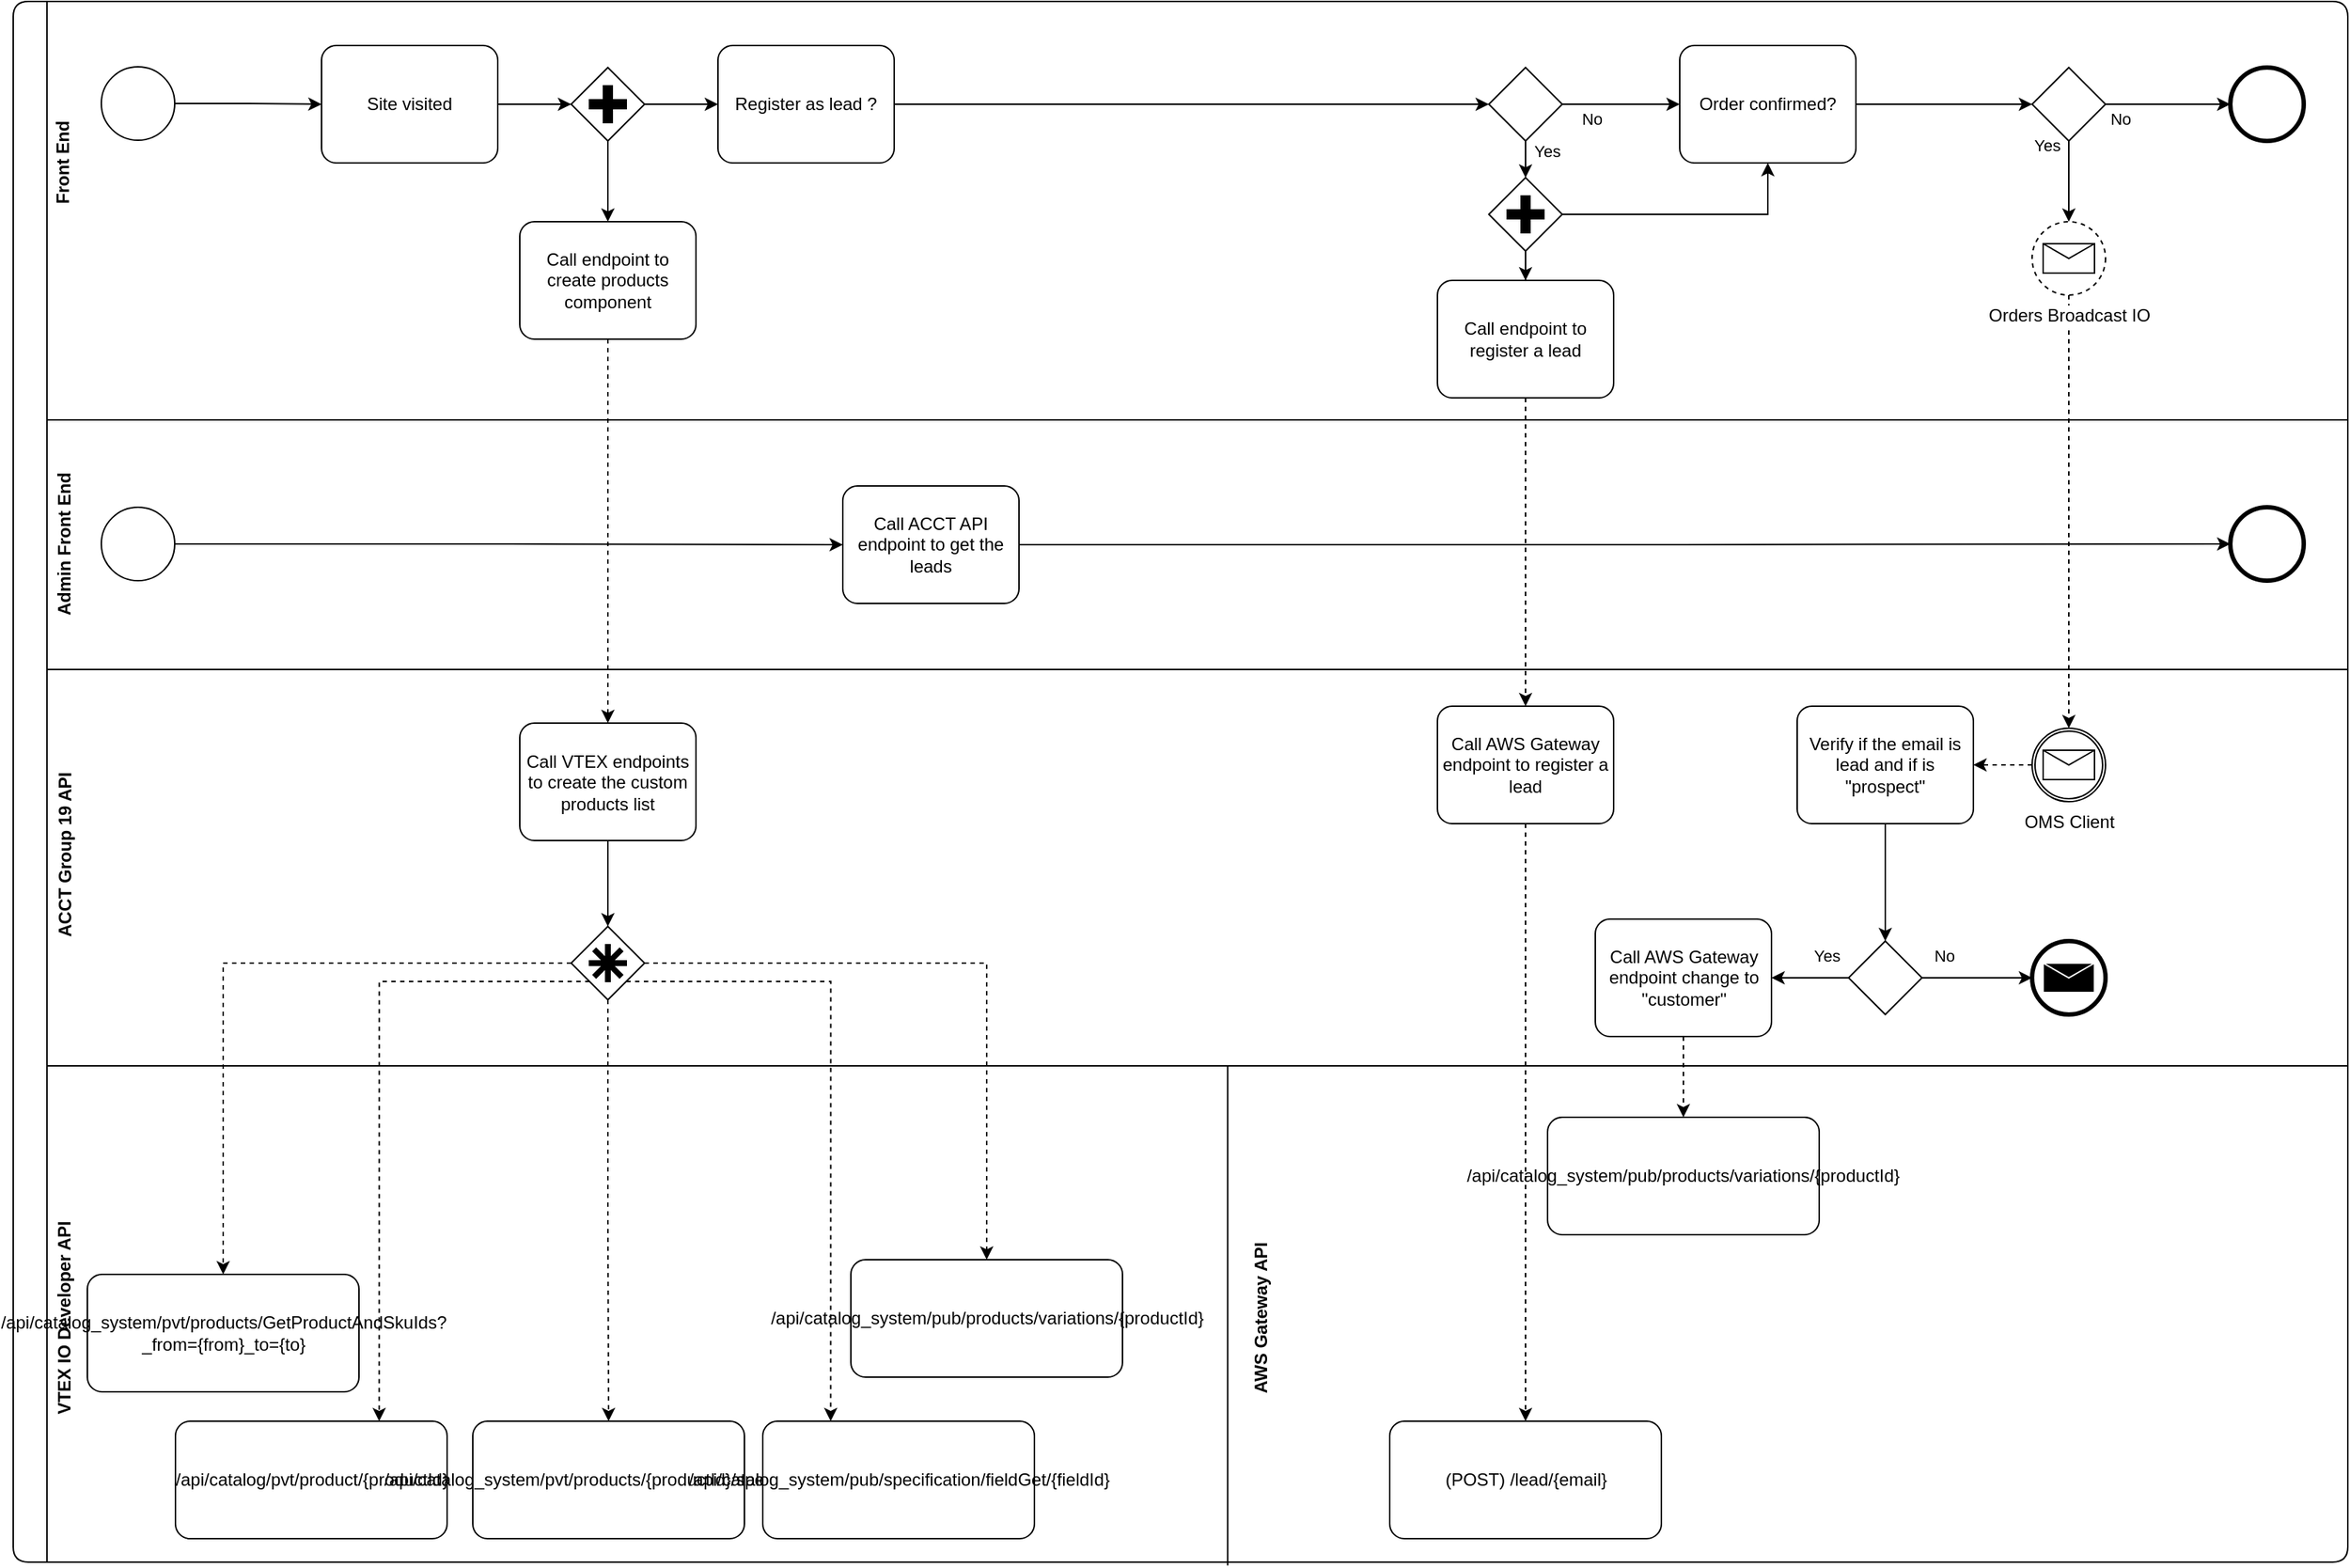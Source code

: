 <mxfile compressed="false" version="14.8.6" type="github">
  <diagram name="Page-1" id="2a216829-ef6e-dabb-86c1-c78162f3ba2b">
    <mxGraphModel dx="1247" dy="-1646" grid="1" gridSize="10" guides="1" tooltips="1" connect="1" arrows="1" fold="1" page="1" pageScale="1" pageWidth="1654" pageHeight="1169" background="none" math="0" shadow="0">
      <root>
        <mxCell id="0" />
        <mxCell id="1" parent="0" />
        <mxCell id="zMS48Avbv7I0cEuDU5D0-109" value="" style="swimlane;horizontal=0;rounded=1;swimlaneLine=1;" parent="1" vertex="1">
          <mxGeometry x="15" y="2390" width="1590" height="1063" as="geometry" />
        </mxCell>
        <mxCell id="zMS48Avbv7I0cEuDU5D0-132" style="edgeStyle=orthogonalEdgeStyle;rounded=0;orthogonalLoop=1;jettySize=auto;html=1;exitX=1;exitY=0.5;exitDx=0;exitDy=0;exitPerimeter=0;entryX=0;entryY=0.5;entryDx=0;entryDy=0;entryPerimeter=0;" parent="zMS48Avbv7I0cEuDU5D0-109" source="zMS48Avbv7I0cEuDU5D0-110" target="zMS48Avbv7I0cEuDU5D0-112" edge="1">
          <mxGeometry relative="1" as="geometry">
            <mxPoint x="190" y="69.5" as="targetPoint" />
          </mxGeometry>
        </mxCell>
        <mxCell id="zMS48Avbv7I0cEuDU5D0-110" value="" style="points=[[0.145,0.145,0],[0.5,0,0],[0.855,0.145,0],[1,0.5,0],[0.855,0.855,0],[0.5,1,0],[0.145,0.855,0],[0,0.5,0]];shape=mxgraph.bpmn.event;html=1;verticalLabelPosition=bottom;labelBackgroundColor=#ffffff;verticalAlign=top;align=center;perimeter=ellipsePerimeter;outlineConnect=0;aspect=fixed;outline=standard;symbol=general;rounded=1;strokeWidth=1;" parent="zMS48Avbv7I0cEuDU5D0-109" vertex="1">
          <mxGeometry x="60" y="44.5" width="50" height="50" as="geometry" />
        </mxCell>
        <mxCell id="zMS48Avbv7I0cEuDU5D0-134" style="edgeStyle=orthogonalEdgeStyle;rounded=0;orthogonalLoop=1;jettySize=auto;html=1;exitX=1;exitY=0.5;exitDx=0;exitDy=0;exitPerimeter=0;entryX=0;entryY=0.5;entryDx=0;entryDy=0;entryPerimeter=0;" parent="zMS48Avbv7I0cEuDU5D0-109" source="zMS48Avbv7I0cEuDU5D0-112" target="0Z8y53NUllSxboPvA691-3" edge="1">
          <mxGeometry relative="1" as="geometry">
            <mxPoint x="425" y="70" as="targetPoint" />
          </mxGeometry>
        </mxCell>
        <mxCell id="zMS48Avbv7I0cEuDU5D0-112" value="Site visited" style="points=[[0.25,0,0],[0.5,0,0],[0.75,0,0],[1,0.25,0],[1,0.5,0],[1,0.75,0],[0.75,1,0],[0.5,1,0],[0.25,1,0],[0,0.75,0],[0,0.5,0],[0,0.25,0]];shape=mxgraph.bpmn.task;whiteSpace=wrap;rectStyle=rounded;size=10;taskMarker=abstract;rounded=0;shadow=0;glass=0;strokeWidth=1;" parent="zMS48Avbv7I0cEuDU5D0-109" vertex="1">
          <mxGeometry x="210" y="30" width="120" height="80" as="geometry" />
        </mxCell>
        <mxCell id="0Z8y53NUllSxboPvA691-58" value="" style="edgeStyle=orthogonalEdgeStyle;rounded=0;orthogonalLoop=1;jettySize=auto;html=1;verticalAlign=bottom;labelPosition=left;verticalLabelPosition=top;align=right;" parent="zMS48Avbv7I0cEuDU5D0-109" source="zMS48Avbv7I0cEuDU5D0-115" target="0Z8y53NUllSxboPvA691-55" edge="1">
          <mxGeometry relative="1" as="geometry" />
        </mxCell>
        <mxCell id="zMS48Avbv7I0cEuDU5D0-115" value="Register as lead ?" style="points=[[0.25,0,0],[0.5,0,0],[0.75,0,0],[1,0.25,0],[1,0.5,0],[1,0.75,0],[0.75,1,0],[0.5,1,0],[0.25,1,0],[0,0.75,0],[0,0.5,0],[0,0.25,0]];shape=mxgraph.bpmn.task;whiteSpace=wrap;rectStyle=rounded;size=10;taskMarker=abstract;rounded=0;shadow=0;glass=0;strokeWidth=1;" parent="zMS48Avbv7I0cEuDU5D0-109" vertex="1">
          <mxGeometry x="480" y="30" width="120" height="80" as="geometry" />
        </mxCell>
        <mxCell id="zMS48Avbv7I0cEuDU5D0-127" value="" style="line;strokeWidth=1;html=1;rounded=0;shadow=0;glass=0;" parent="zMS48Avbv7I0cEuDU5D0-109" vertex="1">
          <mxGeometry x="23" y="450" width="1567" height="10" as="geometry" />
        </mxCell>
        <mxCell id="zMS48Avbv7I0cEuDU5D0-150" value="&lt;div&gt;Front End&lt;/div&gt;" style="text;html=1;resizable=0;autosize=1;align=center;verticalAlign=middle;points=[];fillColor=none;strokeColor=none;rounded=0;shadow=0;glass=0;rotation=270;strokeWidth=1;fontStyle=1" parent="zMS48Avbv7I0cEuDU5D0-109" vertex="1">
          <mxGeometry x="-1" y="100" width="70" height="20" as="geometry" />
        </mxCell>
        <mxCell id="0Z8y53NUllSxboPvA691-45" value="" style="edgeStyle=orthogonalEdgeStyle;rounded=0;orthogonalLoop=1;jettySize=auto;html=1;" parent="zMS48Avbv7I0cEuDU5D0-109" source="0Z8y53NUllSxboPvA691-3" target="zMS48Avbv7I0cEuDU5D0-115" edge="1">
          <mxGeometry relative="1" as="geometry" />
        </mxCell>
        <mxCell id="0Z8y53NUllSxboPvA691-50" value="" style="edgeStyle=orthogonalEdgeStyle;rounded=0;orthogonalLoop=1;jettySize=auto;html=1;" parent="zMS48Avbv7I0cEuDU5D0-109" source="0Z8y53NUllSxboPvA691-3" target="0Z8y53NUllSxboPvA691-44" edge="1">
          <mxGeometry relative="1" as="geometry" />
        </mxCell>
        <mxCell id="0Z8y53NUllSxboPvA691-3" value="" style="points=[[0.25,0.25,0],[0.5,0,0],[0.75,0.25,0],[1,0.5,0],[0.75,0.75,0],[0.5,1,0],[0.25,0.75,0],[0,0.5,0]];shape=mxgraph.bpmn.gateway2;html=1;verticalLabelPosition=bottom;labelBackgroundColor=#ffffff;verticalAlign=top;align=center;perimeter=rhombusPerimeter;outlineConnect=0;outline=none;symbol=none;gwType=parallel;rounded=1;strokeWidth=1;" parent="zMS48Avbv7I0cEuDU5D0-109" vertex="1">
          <mxGeometry x="380" y="45" width="50" height="50" as="geometry" />
        </mxCell>
        <mxCell id="0Z8y53NUllSxboPvA691-79" value="" style="edgeStyle=orthogonalEdgeStyle;rounded=0;orthogonalLoop=1;jettySize=auto;html=1;dashed=1;entryX=0.5;entryY=0;entryDx=0;entryDy=0;entryPerimeter=0;" parent="zMS48Avbv7I0cEuDU5D0-109" source="0Z8y53NUllSxboPvA691-44" target="0Z8y53NUllSxboPvA691-75" edge="1">
          <mxGeometry relative="1" as="geometry">
            <mxPoint x="390" y="400" as="targetPoint" />
          </mxGeometry>
        </mxCell>
        <mxCell id="0Z8y53NUllSxboPvA691-44" value="Call endpoint to create products component" style="points=[[0.25,0,0],[0.5,0,0],[0.75,0,0],[1,0.25,0],[1,0.5,0],[1,0.75,0],[0.75,1,0],[0.5,1,0],[0.25,1,0],[0,0.75,0],[0,0.5,0],[0,0.25,0]];shape=mxgraph.bpmn.task;whiteSpace=wrap;rectStyle=rounded;size=10;taskMarker=abstract;rounded=0;shadow=0;glass=0;strokeWidth=1;" parent="zMS48Avbv7I0cEuDU5D0-109" vertex="1">
          <mxGeometry x="345" y="150" width="120" height="80" as="geometry" />
        </mxCell>
        <mxCell id="0Z8y53NUllSxboPvA691-52" value="No" style="edgeStyle=orthogonalEdgeStyle;rounded=0;orthogonalLoop=1;jettySize=auto;html=1;entryX=0;entryY=0.5;entryDx=0;entryDy=0;entryPerimeter=0;exitX=1;exitY=0.5;exitDx=0;exitDy=0;exitPerimeter=0;" parent="zMS48Avbv7I0cEuDU5D0-109" source="0Z8y53NUllSxboPvA691-55" target="0Z8y53NUllSxboPvA691-47" edge="1">
          <mxGeometry x="-0.5" y="-9" relative="1" as="geometry">
            <mxPoint x="1060" y="70" as="sourcePoint" />
            <mxPoint y="1" as="offset" />
          </mxGeometry>
        </mxCell>
        <mxCell id="0Z8y53NUllSxboPvA691-62" value="" style="edgeStyle=orthogonalEdgeStyle;rounded=0;orthogonalLoop=1;jettySize=auto;html=1;" parent="zMS48Avbv7I0cEuDU5D0-109" source="0Z8y53NUllSxboPvA691-47" target="0Z8y53NUllSxboPvA691-48" edge="1">
          <mxGeometry relative="1" as="geometry" />
        </mxCell>
        <mxCell id="0Z8y53NUllSxboPvA691-47" value="Order confirmed?" style="points=[[0.25,0,0],[0.5,0,0],[0.75,0,0],[1,0.25,0],[1,0.5,0],[1,0.75,0],[0.75,1,0],[0.5,1,0],[0.25,1,0],[0,0.75,0],[0,0.5,0],[0,0.25,0]];shape=mxgraph.bpmn.task;whiteSpace=wrap;rectStyle=rounded;size=10;taskMarker=abstract;rounded=0;shadow=0;glass=0;strokeWidth=1;" parent="zMS48Avbv7I0cEuDU5D0-109" vertex="1">
          <mxGeometry x="1135" y="30" width="120" height="80" as="geometry" />
        </mxCell>
        <mxCell id="0Z8y53NUllSxboPvA691-64" value="Yes" style="edgeStyle=orthogonalEdgeStyle;rounded=0;orthogonalLoop=1;jettySize=auto;html=1;" parent="zMS48Avbv7I0cEuDU5D0-109" source="0Z8y53NUllSxboPvA691-48" target="0Z8y53NUllSxboPvA691-63" edge="1">
          <mxGeometry x="-0.928" y="-15" relative="1" as="geometry">
            <mxPoint y="1" as="offset" />
          </mxGeometry>
        </mxCell>
        <mxCell id="0Z8y53NUllSxboPvA691-68" value="No" style="edgeStyle=orthogonalEdgeStyle;rounded=0;orthogonalLoop=1;jettySize=auto;html=1;entryX=0;entryY=0.5;entryDx=0;entryDy=0;entryPerimeter=0;" parent="zMS48Avbv7I0cEuDU5D0-109" source="0Z8y53NUllSxboPvA691-48" target="0Z8y53NUllSxboPvA691-49" edge="1">
          <mxGeometry x="-0.765" y="-9" relative="1" as="geometry">
            <mxPoint x="1505" y="70" as="targetPoint" />
            <mxPoint y="1" as="offset" />
          </mxGeometry>
        </mxCell>
        <mxCell id="0Z8y53NUllSxboPvA691-48" value="" style="points=[[0.25,0.25,0],[0.5,0,0],[0.75,0.25,0],[1,0.5,0],[0.75,0.75,0],[0.5,1,0],[0.25,0.75,0],[0,0.5,0]];shape=mxgraph.bpmn.gateway2;html=1;verticalLabelPosition=bottom;labelBackgroundColor=#ffffff;verticalAlign=top;align=center;perimeter=rhombusPerimeter;outlineConnect=0;outline=none;symbol=none;rounded=1;strokeWidth=1;" parent="zMS48Avbv7I0cEuDU5D0-109" vertex="1">
          <mxGeometry x="1375" y="45" width="50" height="50" as="geometry" />
        </mxCell>
        <mxCell id="0Z8y53NUllSxboPvA691-49" value="" style="points=[[0.145,0.145,0],[0.5,0,0],[0.855,0.145,0],[1,0.5,0],[0.855,0.855,0],[0.5,1,0],[0.145,0.855,0],[0,0.5,0]];shape=mxgraph.bpmn.event;html=1;verticalLabelPosition=bottom;labelBackgroundColor=#ffffff;verticalAlign=top;align=center;perimeter=ellipsePerimeter;outlineConnect=0;aspect=fixed;outline=end;symbol=terminate2;rounded=1;strokeWidth=1;" parent="zMS48Avbv7I0cEuDU5D0-109" vertex="1">
          <mxGeometry x="1510" y="45" width="50" height="50" as="geometry" />
        </mxCell>
        <mxCell id="0Z8y53NUllSxboPvA691-59" style="edgeStyle=orthogonalEdgeStyle;rounded=0;orthogonalLoop=1;jettySize=auto;html=1;exitX=1;exitY=0.5;exitDx=0;exitDy=0;exitPerimeter=0;entryX=0.5;entryY=1;entryDx=0;entryDy=0;entryPerimeter=0;" parent="zMS48Avbv7I0cEuDU5D0-109" source="0Z8y53NUllSxboPvA691-60" target="0Z8y53NUllSxboPvA691-47" edge="1">
          <mxGeometry relative="1" as="geometry" />
        </mxCell>
        <mxCell id="0Z8y53NUllSxboPvA691-96" value="" style="edgeStyle=orthogonalEdgeStyle;rounded=0;orthogonalLoop=1;jettySize=auto;html=1;dashed=1;" parent="zMS48Avbv7I0cEuDU5D0-109" source="0Z8y53NUllSxboPvA691-54" target="0Z8y53NUllSxboPvA691-95" edge="1">
          <mxGeometry relative="1" as="geometry" />
        </mxCell>
        <mxCell id="0Z8y53NUllSxboPvA691-54" value="Call endpoint to register a lead" style="points=[[0.25,0,0],[0.5,0,0],[0.75,0,0],[1,0.25,0],[1,0.5,0],[1,0.75,0],[0.75,1,0],[0.5,1,0],[0.25,1,0],[0,0.75,0],[0,0.5,0],[0,0.25,0]];shape=mxgraph.bpmn.task;whiteSpace=wrap;rectStyle=rounded;size=10;taskMarker=abstract;rounded=0;shadow=0;glass=0;strokeWidth=1;" parent="zMS48Avbv7I0cEuDU5D0-109" vertex="1">
          <mxGeometry x="970" y="190" width="120" height="80" as="geometry" />
        </mxCell>
        <mxCell id="0Z8y53NUllSxboPvA691-72" value="" style="edgeStyle=orthogonalEdgeStyle;rounded=0;orthogonalLoop=1;jettySize=auto;html=1;" parent="zMS48Avbv7I0cEuDU5D0-109" source="0Z8y53NUllSxboPvA691-55" target="0Z8y53NUllSxboPvA691-60" edge="1">
          <mxGeometry relative="1" as="geometry" />
        </mxCell>
        <mxCell id="0Z8y53NUllSxboPvA691-116" value="Yes" style="edgeLabel;html=1;align=left;verticalAlign=bottom;resizable=0;points=[];labelPosition=right;verticalLabelPosition=top;" parent="0Z8y53NUllSxboPvA691-72" vertex="1" connectable="0">
          <mxGeometry x="-0.737" y="-1" relative="1" as="geometry">
            <mxPoint x="5" y="8" as="offset" />
          </mxGeometry>
        </mxCell>
        <mxCell id="0Z8y53NUllSxboPvA691-55" value="" style="points=[[0.25,0.25,0],[0.5,0,0],[0.75,0.25,0],[1,0.5,0],[0.75,0.75,0],[0.5,1,0],[0.25,0.75,0],[0,0.5,0]];shape=mxgraph.bpmn.gateway2;html=1;verticalLabelPosition=bottom;labelBackgroundColor=#ffffff;verticalAlign=top;align=center;perimeter=rhombusPerimeter;outlineConnect=0;outline=none;symbol=none;rounded=1;strokeWidth=1;" parent="zMS48Avbv7I0cEuDU5D0-109" vertex="1">
          <mxGeometry x="1005" y="45" width="50" height="50" as="geometry" />
        </mxCell>
        <mxCell id="0Z8y53NUllSxboPvA691-73" value="" style="edgeStyle=orthogonalEdgeStyle;rounded=0;orthogonalLoop=1;jettySize=auto;html=1;" parent="zMS48Avbv7I0cEuDU5D0-109" source="0Z8y53NUllSxboPvA691-60" target="0Z8y53NUllSxboPvA691-54" edge="1">
          <mxGeometry relative="1" as="geometry" />
        </mxCell>
        <mxCell id="0Z8y53NUllSxboPvA691-60" value="" style="points=[[0.25,0.25,0],[0.5,0,0],[0.75,0.25,0],[1,0.5,0],[0.75,0.75,0],[0.5,1,0],[0.25,0.75,0],[0,0.5,0]];shape=mxgraph.bpmn.gateway2;html=1;verticalLabelPosition=bottom;labelBackgroundColor=#ffffff;verticalAlign=top;align=center;perimeter=rhombusPerimeter;outlineConnect=0;outline=none;symbol=none;gwType=parallel;rounded=1;strokeWidth=1;" parent="zMS48Avbv7I0cEuDU5D0-109" vertex="1">
          <mxGeometry x="1005" y="120" width="50" height="50" as="geometry" />
        </mxCell>
        <mxCell id="0Z8y53NUllSxboPvA691-74" style="edgeStyle=orthogonalEdgeStyle;rounded=0;orthogonalLoop=1;jettySize=auto;html=1;exitX=0.5;exitY=1;exitDx=0;exitDy=0;exitPerimeter=0;entryX=0.5;entryY=0;entryDx=0;entryDy=0;entryPerimeter=0;dashed=1;" parent="zMS48Avbv7I0cEuDU5D0-109" source="0Z8y53NUllSxboPvA691-63" target="0Z8y53NUllSxboPvA691-71" edge="1">
          <mxGeometry relative="1" as="geometry" />
        </mxCell>
        <mxCell id="0Z8y53NUllSxboPvA691-63" value="Orders Broadcast IO" style="points=[[0.145,0.145,0],[0.5,0,0],[0.855,0.145,0],[1,0.5,0],[0.855,0.855,0],[0.5,1,0],[0.145,0.855,0],[0,0.5,0]];shape=mxgraph.bpmn.event;html=1;verticalLabelPosition=bottom;labelBackgroundColor=#ffffff;verticalAlign=top;align=center;perimeter=ellipsePerimeter;outlineConnect=0;aspect=fixed;outline=eventNonint;symbol=message;" parent="zMS48Avbv7I0cEuDU5D0-109" vertex="1">
          <mxGeometry x="1375" y="150" width="50" height="50" as="geometry" />
        </mxCell>
        <mxCell id="0Z8y53NUllSxboPvA691-103" value="" style="edgeStyle=orthogonalEdgeStyle;rounded=0;orthogonalLoop=1;jettySize=auto;html=1;dashed=1;" parent="zMS48Avbv7I0cEuDU5D0-109" source="0Z8y53NUllSxboPvA691-71" target="0Z8y53NUllSxboPvA691-99" edge="1">
          <mxGeometry relative="1" as="geometry" />
        </mxCell>
        <mxCell id="0Z8y53NUllSxboPvA691-71" value="OMS Client" style="points=[[0.145,0.145,0],[0.5,0,0],[0.855,0.145,0],[1,0.5,0],[0.855,0.855,0],[0.5,1,0],[0.145,0.855,0],[0,0.5,0]];shape=mxgraph.bpmn.event;html=1;verticalLabelPosition=bottom;labelBackgroundColor=#ffffff;verticalAlign=top;align=center;perimeter=ellipsePerimeter;outlineConnect=0;aspect=fixed;outline=catching;symbol=message;" parent="zMS48Avbv7I0cEuDU5D0-109" vertex="1">
          <mxGeometry x="1375" y="495" width="50" height="50" as="geometry" />
        </mxCell>
        <mxCell id="0Z8y53NUllSxboPvA691-94" value="" style="edgeStyle=orthogonalEdgeStyle;rounded=0;orthogonalLoop=1;jettySize=auto;html=1;exitX=0.5;exitY=1;exitDx=0;exitDy=0;exitPerimeter=0;" parent="zMS48Avbv7I0cEuDU5D0-109" source="0Z8y53NUllSxboPvA691-75" target="0Z8y53NUllSxboPvA691-80" edge="1">
          <mxGeometry relative="1" as="geometry">
            <mxPoint x="405" y="631.5" as="sourcePoint" />
          </mxGeometry>
        </mxCell>
        <mxCell id="0Z8y53NUllSxboPvA691-75" value="Call VTEX endpoints to create the custom products list" style="points=[[0.25,0,0],[0.5,0,0],[0.75,0,0],[1,0.25,0],[1,0.5,0],[1,0.75,0],[0.75,1,0],[0.5,1,0],[0.25,1,0],[0,0.75,0],[0,0.5,0],[0,0.25,0]];shape=mxgraph.bpmn.task;whiteSpace=wrap;rectStyle=rounded;size=10;taskMarker=abstract;rounded=0;shadow=0;glass=0;strokeWidth=1;" parent="zMS48Avbv7I0cEuDU5D0-109" vertex="1">
          <mxGeometry x="345" y="491.5" width="120" height="80" as="geometry" />
        </mxCell>
        <mxCell id="0Z8y53NUllSxboPvA691-88" value="" style="edgeStyle=orthogonalEdgeStyle;rounded=0;orthogonalLoop=1;jettySize=auto;html=1;dashed=1;" parent="zMS48Avbv7I0cEuDU5D0-109" source="0Z8y53NUllSxboPvA691-80" target="0Z8y53NUllSxboPvA691-81" edge="1">
          <mxGeometry relative="1" as="geometry">
            <mxPoint x="300.5" y="792" as="targetPoint" />
          </mxGeometry>
        </mxCell>
        <mxCell id="0Z8y53NUllSxboPvA691-89" style="edgeStyle=orthogonalEdgeStyle;rounded=0;orthogonalLoop=1;jettySize=auto;html=1;exitX=0.25;exitY=0.75;exitDx=0;exitDy=0;exitPerimeter=0;entryX=0.75;entryY=0;entryDx=0;entryDy=0;entryPerimeter=0;dashed=1;" parent="zMS48Avbv7I0cEuDU5D0-109" source="0Z8y53NUllSxboPvA691-80" target="0Z8y53NUllSxboPvA691-82" edge="1">
          <mxGeometry relative="1" as="geometry" />
        </mxCell>
        <mxCell id="0Z8y53NUllSxboPvA691-91" value="" style="edgeStyle=orthogonalEdgeStyle;rounded=0;orthogonalLoop=1;jettySize=auto;html=1;dashed=1;" parent="zMS48Avbv7I0cEuDU5D0-109" source="0Z8y53NUllSxboPvA691-80" target="0Z8y53NUllSxboPvA691-83" edge="1">
          <mxGeometry relative="1" as="geometry">
            <mxPoint x="405.5" y="897" as="targetPoint" />
          </mxGeometry>
        </mxCell>
        <mxCell id="0Z8y53NUllSxboPvA691-92" style="edgeStyle=orthogonalEdgeStyle;rounded=0;orthogonalLoop=1;jettySize=auto;html=1;exitX=0.75;exitY=0.75;exitDx=0;exitDy=0;exitPerimeter=0;entryX=0.25;entryY=0;entryDx=0;entryDy=0;entryPerimeter=0;dashed=1;" parent="zMS48Avbv7I0cEuDU5D0-109" source="0Z8y53NUllSxboPvA691-80" target="0Z8y53NUllSxboPvA691-84" edge="1">
          <mxGeometry relative="1" as="geometry" />
        </mxCell>
        <mxCell id="0Z8y53NUllSxboPvA691-93" style="edgeStyle=orthogonalEdgeStyle;rounded=0;orthogonalLoop=1;jettySize=auto;html=1;exitX=1;exitY=0.5;exitDx=0;exitDy=0;exitPerimeter=0;entryX=0.5;entryY=0;entryDx=0;entryDy=0;entryPerimeter=0;dashed=1;" parent="zMS48Avbv7I0cEuDU5D0-109" source="0Z8y53NUllSxboPvA691-80" target="0Z8y53NUllSxboPvA691-85" edge="1">
          <mxGeometry relative="1" as="geometry" />
        </mxCell>
        <mxCell id="0Z8y53NUllSxboPvA691-80" value="" style="points=[[0.25,0.25,0],[0.5,0,0],[0.75,0.25,0],[1,0.5,0],[0.75,0.75,0],[0.5,1,0],[0.25,0.75,0],[0,0.5,0]];shape=mxgraph.bpmn.gateway2;html=1;verticalLabelPosition=bottom;labelBackgroundColor=#ffffff;verticalAlign=top;align=center;perimeter=rhombusPerimeter;outlineConnect=0;outline=none;symbol=none;gwType=complex;" parent="zMS48Avbv7I0cEuDU5D0-109" vertex="1">
          <mxGeometry x="380" y="630" width="50" height="50" as="geometry" />
        </mxCell>
        <mxCell id="0Z8y53NUllSxboPvA691-81" value="/api/catalog_system/pvt/products/GetProductAndSkuIds?_from={from}_to={to}" style="points=[[0.25,0,0],[0.5,0,0],[0.75,0,0],[1,0.25,0],[1,0.5,0],[1,0.75,0],[0.75,1,0],[0.5,1,0],[0.25,1,0],[0,0.75,0],[0,0.5,0],[0,0.25,0]];shape=mxgraph.bpmn.task;whiteSpace=wrap;rectStyle=rounded;size=10;taskMarker=abstract;rounded=0;shadow=0;glass=0;strokeWidth=1;" parent="zMS48Avbv7I0cEuDU5D0-109" vertex="1">
          <mxGeometry x="50.5" y="867" width="185" height="80" as="geometry" />
        </mxCell>
        <mxCell id="0Z8y53NUllSxboPvA691-82" value="/api/catalog/pvt/product/{productId}" style="points=[[0.25,0,0],[0.5,0,0],[0.75,0,0],[1,0.25,0],[1,0.5,0],[1,0.75,0],[0.75,1,0],[0.5,1,0],[0.25,1,0],[0,0.75,0],[0,0.5,0],[0,0.25,0]];shape=mxgraph.bpmn.task;whiteSpace=wrap;rectStyle=rounded;size=10;taskMarker=abstract;rounded=0;shadow=0;glass=0;strokeWidth=1;" parent="zMS48Avbv7I0cEuDU5D0-109" vertex="1">
          <mxGeometry x="110.5" y="967" width="185" height="80" as="geometry" />
        </mxCell>
        <mxCell id="0Z8y53NUllSxboPvA691-83" value="/api/catalog_system/pvt/products/{productId}/specification" style="points=[[0.25,0,0],[0.5,0,0],[0.75,0,0],[1,0.25,0],[1,0.5,0],[1,0.75,0],[0.75,1,0],[0.5,1,0],[0.25,1,0],[0,0.75,0],[0,0.5,0],[0,0.25,0]];shape=mxgraph.bpmn.task;whiteSpace=wrap;rectStyle=rounded;size=10;taskMarker=abstract;rounded=0;shadow=0;glass=0;strokeWidth=1;" parent="zMS48Avbv7I0cEuDU5D0-109" vertex="1">
          <mxGeometry x="313" y="967" width="185" height="80" as="geometry" />
        </mxCell>
        <mxCell id="0Z8y53NUllSxboPvA691-84" value="/api/catalog_system/pub/specification/fieldGet/{fieldId}" style="points=[[0.25,0,0],[0.5,0,0],[0.75,0,0],[1,0.25,0],[1,0.5,0],[1,0.75,0],[0.75,1,0],[0.5,1,0],[0.25,1,0],[0,0.75,0],[0,0.5,0],[0,0.25,0]];shape=mxgraph.bpmn.task;whiteSpace=wrap;rectStyle=rounded;size=10;taskMarker=abstract;rounded=0;shadow=0;glass=0;strokeWidth=1;" parent="zMS48Avbv7I0cEuDU5D0-109" vertex="1">
          <mxGeometry x="510.5" y="967" width="185" height="80" as="geometry" />
        </mxCell>
        <mxCell id="0Z8y53NUllSxboPvA691-85" value="/api/catalog_system/pub/products/variations/{productId}" style="points=[[0.25,0,0],[0.5,0,0],[0.75,0,0],[1,0.25,0],[1,0.5,0],[1,0.75,0],[0.75,1,0],[0.5,1,0],[0.25,1,0],[0,0.75,0],[0,0.5,0],[0,0.25,0]];shape=mxgraph.bpmn.task;whiteSpace=wrap;rectStyle=rounded;size=10;taskMarker=abstract;rounded=0;shadow=0;glass=0;strokeWidth=1;" parent="zMS48Avbv7I0cEuDU5D0-109" vertex="1">
          <mxGeometry x="570.5" y="857" width="185" height="80" as="geometry" />
        </mxCell>
        <mxCell id="0Z8y53NUllSxboPvA691-111" style="edgeStyle=orthogonalEdgeStyle;rounded=0;orthogonalLoop=1;jettySize=auto;html=1;exitX=0.5;exitY=1;exitDx=0;exitDy=0;exitPerimeter=0;dashed=1;" parent="zMS48Avbv7I0cEuDU5D0-109" source="0Z8y53NUllSxboPvA691-95" target="0Z8y53NUllSxboPvA691-97" edge="1">
          <mxGeometry relative="1" as="geometry" />
        </mxCell>
        <mxCell id="0Z8y53NUllSxboPvA691-95" value="Call AWS Gateway endpoint to register a lead" style="points=[[0.25,0,0],[0.5,0,0],[0.75,0,0],[1,0.25,0],[1,0.5,0],[1,0.75,0],[0.75,1,0],[0.5,1,0],[0.25,1,0],[0,0.75,0],[0,0.5,0],[0,0.25,0]];shape=mxgraph.bpmn.task;whiteSpace=wrap;rectStyle=rounded;size=10;taskMarker=abstract;rounded=0;shadow=0;glass=0;strokeWidth=1;" parent="zMS48Avbv7I0cEuDU5D0-109" vertex="1">
          <mxGeometry x="970" y="480" width="120" height="80" as="geometry" />
        </mxCell>
        <mxCell id="0Z8y53NUllSxboPvA691-97" value="(POST) /lead/{email}" style="points=[[0.25,0,0],[0.5,0,0],[0.75,0,0],[1,0.25,0],[1,0.5,0],[1,0.75,0],[0.75,1,0],[0.5,1,0],[0.25,1,0],[0,0.75,0],[0,0.5,0],[0,0.25,0]];shape=mxgraph.bpmn.task;whiteSpace=wrap;rectStyle=rounded;size=10;taskMarker=abstract;rounded=0;shadow=0;glass=0;strokeWidth=1;" parent="zMS48Avbv7I0cEuDU5D0-109" vertex="1">
          <mxGeometry x="937.5" y="967" width="185" height="80" as="geometry" />
        </mxCell>
        <mxCell id="0Z8y53NUllSxboPvA691-98" value="AWS Gateway API" style="text;html=1;resizable=0;autosize=1;align=center;verticalAlign=middle;points=[];fillColor=none;strokeColor=none;rounded=0;shadow=0;glass=0;rotation=270;strokeWidth=1;fontStyle=1" parent="zMS48Avbv7I0cEuDU5D0-109" vertex="1">
          <mxGeometry x="790" y="887" width="120" height="20" as="geometry" />
        </mxCell>
        <mxCell id="0Z8y53NUllSxboPvA691-104" value="" style="edgeStyle=orthogonalEdgeStyle;rounded=0;orthogonalLoop=1;jettySize=auto;html=1;exitX=0.5;exitY=1;exitDx=0;exitDy=0;exitPerimeter=0;" parent="zMS48Avbv7I0cEuDU5D0-109" source="0Z8y53NUllSxboPvA691-99" target="0Z8y53NUllSxboPvA691-100" edge="1">
          <mxGeometry relative="1" as="geometry">
            <mxPoint x="1275" y="620" as="sourcePoint" />
          </mxGeometry>
        </mxCell>
        <mxCell id="0Z8y53NUllSxboPvA691-99" value="Verify if the email is lead and if is &quot;prospect&quot;" style="points=[[0.25,0,0],[0.5,0,0],[0.75,0,0],[1,0.25,0],[1,0.5,0],[1,0.75,0],[0.75,1,0],[0.5,1,0],[0.25,1,0],[0,0.75,0],[0,0.5,0],[0,0.25,0]];shape=mxgraph.bpmn.task;whiteSpace=wrap;rectStyle=rounded;size=10;taskMarker=abstract;rounded=0;shadow=0;glass=0;strokeWidth=1;" parent="zMS48Avbv7I0cEuDU5D0-109" vertex="1">
          <mxGeometry x="1215" y="480" width="120" height="80" as="geometry" />
        </mxCell>
        <mxCell id="0Z8y53NUllSxboPvA691-107" value="Yes" style="edgeStyle=orthogonalEdgeStyle;rounded=0;orthogonalLoop=1;jettySize=auto;html=1;entryX=1;entryY=0.5;entryDx=0;entryDy=0;entryPerimeter=0;" parent="zMS48Avbv7I0cEuDU5D0-109" source="0Z8y53NUllSxboPvA691-100" target="0Z8y53NUllSxboPvA691-105" edge="1">
          <mxGeometry x="-0.429" y="-15" relative="1" as="geometry">
            <mxPoint x="1170" y="665" as="targetPoint" />
            <mxPoint as="offset" />
          </mxGeometry>
        </mxCell>
        <mxCell id="0Z8y53NUllSxboPvA691-100" value="" style="points=[[0.25,0.25,0],[0.5,0,0],[0.75,0.25,0],[1,0.5,0],[0.75,0.75,0],[0.5,1,0],[0.25,0.75,0],[0,0.5,0]];shape=mxgraph.bpmn.gateway2;html=1;verticalLabelPosition=bottom;labelBackgroundColor=#ffffff;verticalAlign=top;align=center;perimeter=rhombusPerimeter;outlineConnect=0;outline=none;symbol=none;rounded=1;strokeWidth=1;" parent="zMS48Avbv7I0cEuDU5D0-109" vertex="1">
          <mxGeometry x="1250" y="640" width="50" height="50" as="geometry" />
        </mxCell>
        <mxCell id="0Z8y53NUllSxboPvA691-101" value="" style="points=[[0.145,0.145,0],[0.5,0,0],[0.855,0.145,0],[1,0.5,0],[0.855,0.855,0],[0.5,1,0],[0.145,0.855,0],[0,0.5,0]];shape=mxgraph.bpmn.event;html=1;verticalLabelPosition=bottom;labelBackgroundColor=#ffffff;verticalAlign=top;align=center;perimeter=ellipsePerimeter;outlineConnect=0;aspect=fixed;outline=end;symbol=message;" parent="zMS48Avbv7I0cEuDU5D0-109" vertex="1">
          <mxGeometry x="1375" y="640" width="50" height="50" as="geometry" />
        </mxCell>
        <mxCell id="0Z8y53NUllSxboPvA691-102" value="No" style="edgeStyle=orthogonalEdgeStyle;rounded=0;orthogonalLoop=1;jettySize=auto;html=1;" parent="zMS48Avbv7I0cEuDU5D0-109" source="0Z8y53NUllSxboPvA691-100" target="0Z8y53NUllSxboPvA691-101" edge="1">
          <mxGeometry x="-0.6" y="15" relative="1" as="geometry">
            <mxPoint as="offset" />
          </mxGeometry>
        </mxCell>
        <mxCell id="0Z8y53NUllSxboPvA691-110" value="" style="edgeStyle=orthogonalEdgeStyle;rounded=0;orthogonalLoop=1;jettySize=auto;html=1;entryX=0.5;entryY=0;entryDx=0;entryDy=0;entryPerimeter=0;dashed=1;" parent="zMS48Avbv7I0cEuDU5D0-109" source="0Z8y53NUllSxboPvA691-105" target="0Z8y53NUllSxboPvA691-108" edge="1">
          <mxGeometry relative="1" as="geometry">
            <mxPoint x="865" y="785" as="targetPoint" />
          </mxGeometry>
        </mxCell>
        <mxCell id="0Z8y53NUllSxboPvA691-105" value="Call AWS Gateway endpoint change to &quot;customer&quot;" style="points=[[0.25,0,0],[0.5,0,0],[0.75,0,0],[1,0.25,0],[1,0.5,0],[1,0.75,0],[0.75,1,0],[0.5,1,0],[0.25,1,0],[0,0.75,0],[0,0.5,0],[0,0.25,0]];shape=mxgraph.bpmn.task;whiteSpace=wrap;rectStyle=rounded;size=10;taskMarker=abstract;rounded=0;shadow=0;glass=0;strokeWidth=1;" parent="zMS48Avbv7I0cEuDU5D0-109" vertex="1">
          <mxGeometry x="1077.5" y="625" width="120" height="80" as="geometry" />
        </mxCell>
        <mxCell id="0Z8y53NUllSxboPvA691-108" value="/api/catalog_system/pub/products/variations/{productId}" style="points=[[0.25,0,0],[0.5,0,0],[0.75,0,0],[1,0.25,0],[1,0.5,0],[1,0.75,0],[0.75,1,0],[0.5,1,0],[0.25,1,0],[0,0.75,0],[0,0.5,0],[0,0.25,0]];shape=mxgraph.bpmn.task;whiteSpace=wrap;rectStyle=rounded;size=10;taskMarker=abstract;rounded=0;shadow=0;glass=0;strokeWidth=1;" parent="zMS48Avbv7I0cEuDU5D0-109" vertex="1">
          <mxGeometry x="1045" y="760" width="185" height="80" as="geometry" />
        </mxCell>
        <mxCell id="0Z8y53NUllSxboPvA691-112" value="" style="line;strokeWidth=1;html=1;rounded=0;shadow=0;glass=0;" parent="zMS48Avbv7I0cEuDU5D0-109" vertex="1">
          <mxGeometry x="23" y="720" width="1567" height="10" as="geometry" />
        </mxCell>
        <mxCell id="0Z8y53NUllSxboPvA691-113" value="VTEX IO Developer API" style="text;html=1;resizable=0;autosize=1;align=center;verticalAlign=middle;points=[];fillColor=none;strokeColor=none;rounded=0;shadow=0;glass=0;rotation=270;strokeWidth=1;fontStyle=1" parent="zMS48Avbv7I0cEuDU5D0-109" vertex="1">
          <mxGeometry x="-40" y="887" width="150" height="20" as="geometry" />
        </mxCell>
        <mxCell id="0Z8y53NUllSxboPvA691-114" value="ACCT Group 19 API" style="text;html=1;resizable=0;autosize=1;align=center;verticalAlign=middle;points=[];fillColor=none;strokeColor=none;rounded=0;shadow=0;glass=0;rotation=270;strokeWidth=1;fontStyle=1" parent="zMS48Avbv7I0cEuDU5D0-109" vertex="1">
          <mxGeometry x="-30" y="571.5" width="130" height="20" as="geometry" />
        </mxCell>
        <mxCell id="0Z8y53NUllSxboPvA691-117" value="" style="line;strokeWidth=1;html=1;rounded=0;shadow=0;glass=0;rotation=90;" parent="zMS48Avbv7I0cEuDU5D0-109" vertex="1">
          <mxGeometry x="656.97" y="890.13" width="340.33" height="10" as="geometry" />
        </mxCell>
        <mxCell id="6_kuwnHvt6yvVzqCmMgp-1" value="" style="line;strokeWidth=1;html=1;rounded=0;shadow=0;glass=0;" vertex="1" parent="zMS48Avbv7I0cEuDU5D0-109">
          <mxGeometry x="23" y="280" width="1567" height="10" as="geometry" />
        </mxCell>
        <mxCell id="6_kuwnHvt6yvVzqCmMgp-2" value="Admin Front End" style="text;html=1;resizable=0;autosize=1;align=center;verticalAlign=middle;points=[];fillColor=none;strokeColor=none;rounded=0;shadow=0;glass=0;rotation=270;strokeWidth=1;fontStyle=1" vertex="1" parent="zMS48Avbv7I0cEuDU5D0-109">
          <mxGeometry x="-20" y="360" width="110" height="20" as="geometry" />
        </mxCell>
        <mxCell id="6_kuwnHvt6yvVzqCmMgp-4" value="" style="points=[[0.145,0.145,0],[0.5,0,0],[0.855,0.145,0],[1,0.5,0],[0.855,0.855,0],[0.5,1,0],[0.145,0.855,0],[0,0.5,0]];shape=mxgraph.bpmn.event;html=1;verticalLabelPosition=bottom;labelBackgroundColor=#ffffff;verticalAlign=top;align=center;perimeter=ellipsePerimeter;outlineConnect=0;aspect=fixed;outline=standard;symbol=general;rounded=1;strokeWidth=1;" vertex="1" parent="zMS48Avbv7I0cEuDU5D0-109">
          <mxGeometry x="60" y="344.5" width="50" height="50" as="geometry" />
        </mxCell>
        <mxCell id="6_kuwnHvt6yvVzqCmMgp-8" style="edgeStyle=orthogonalEdgeStyle;rounded=0;orthogonalLoop=1;jettySize=auto;html=1;entryX=0;entryY=0.5;entryDx=0;entryDy=0;entryPerimeter=0;" edge="1" parent="zMS48Avbv7I0cEuDU5D0-109" source="6_kuwnHvt6yvVzqCmMgp-5" target="6_kuwnHvt6yvVzqCmMgp-7">
          <mxGeometry relative="1" as="geometry" />
        </mxCell>
        <mxCell id="6_kuwnHvt6yvVzqCmMgp-5" value="Call ACCT API endpoint to get the leads" style="points=[[0.25,0,0],[0.5,0,0],[0.75,0,0],[1,0.25,0],[1,0.5,0],[1,0.75,0],[0.75,1,0],[0.5,1,0],[0.25,1,0],[0,0.75,0],[0,0.5,0],[0,0.25,0]];shape=mxgraph.bpmn.task;whiteSpace=wrap;rectStyle=rounded;size=10;taskMarker=abstract;rounded=0;shadow=0;glass=0;strokeWidth=1;" vertex="1" parent="zMS48Avbv7I0cEuDU5D0-109">
          <mxGeometry x="565" y="330" width="120" height="80" as="geometry" />
        </mxCell>
        <mxCell id="6_kuwnHvt6yvVzqCmMgp-6" style="edgeStyle=orthogonalEdgeStyle;rounded=0;orthogonalLoop=1;jettySize=auto;html=1;exitX=1;exitY=0.5;exitDx=0;exitDy=0;exitPerimeter=0;entryX=0;entryY=0.5;entryDx=0;entryDy=0;entryPerimeter=0;" edge="1" source="6_kuwnHvt6yvVzqCmMgp-4" target="6_kuwnHvt6yvVzqCmMgp-5" parent="zMS48Avbv7I0cEuDU5D0-109">
          <mxGeometry relative="1" as="geometry">
            <mxPoint x="190" y="369.5" as="targetPoint" />
          </mxGeometry>
        </mxCell>
        <mxCell id="6_kuwnHvt6yvVzqCmMgp-7" value="" style="points=[[0.145,0.145,0],[0.5,0,0],[0.855,0.145,0],[1,0.5,0],[0.855,0.855,0],[0.5,1,0],[0.145,0.855,0],[0,0.5,0]];shape=mxgraph.bpmn.event;html=1;verticalLabelPosition=bottom;labelBackgroundColor=#ffffff;verticalAlign=top;align=center;perimeter=ellipsePerimeter;outlineConnect=0;aspect=fixed;outline=end;symbol=terminate2;rounded=1;strokeWidth=1;" vertex="1" parent="zMS48Avbv7I0cEuDU5D0-109">
          <mxGeometry x="1510" y="344.5" width="50" height="50" as="geometry" />
        </mxCell>
      </root>
    </mxGraphModel>
  </diagram>
</mxfile>
